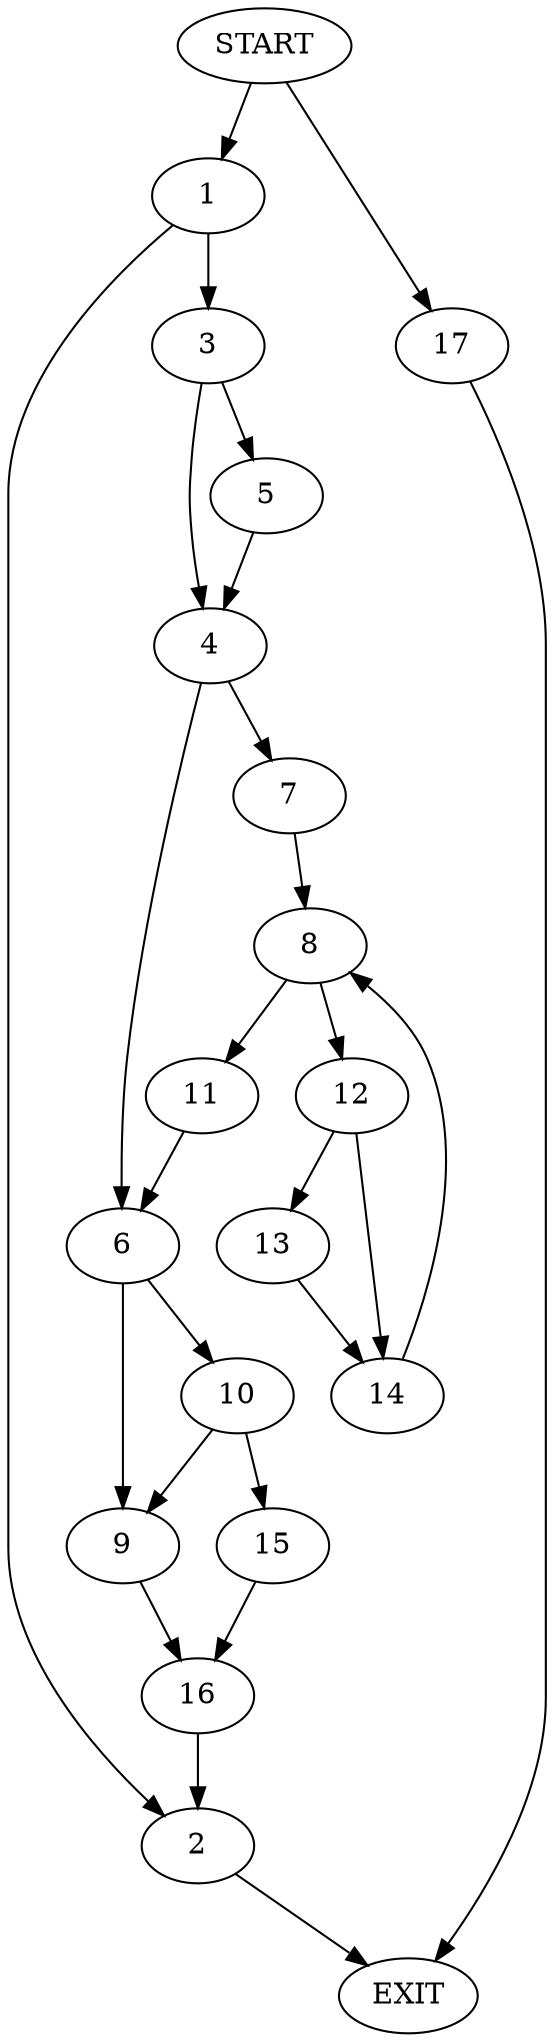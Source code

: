 digraph {
0 [label="START"]
18 [label="EXIT"]
0 -> 1
1 -> 2
1 -> 3
3 -> 4
3 -> 5
2 -> 18
5 -> 4
4 -> 6
4 -> 7
7 -> 8
6 -> 9
6 -> 10
8 -> 11
8 -> 12
12 -> 13
12 -> 14
11 -> 6
13 -> 14
14 -> 8
10 -> 9
10 -> 15
9 -> 16
15 -> 16
16 -> 2
0 -> 17
17 -> 18
}
